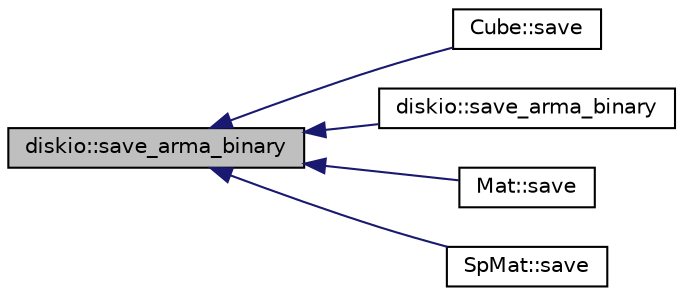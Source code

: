digraph "diskio::save_arma_binary"
{
  edge [fontname="Helvetica",fontsize="10",labelfontname="Helvetica",labelfontsize="10"];
  node [fontname="Helvetica",fontsize="10",shape=record];
  rankdir="LR";
  Node1 [label="diskio::save_arma_binary",height=0.2,width=0.4,color="black", fillcolor="grey75", style="filled" fontcolor="black"];
  Node1 -> Node2 [dir="back",color="midnightblue",fontsize="10",style="solid",fontname="Helvetica"];
  Node2 [label="Cube::save",height=0.2,width=0.4,color="black", fillcolor="white", style="filled",URL="$group___cube.html#ga5a648d4ca1600224245ab7d46ca47a78",tooltip="save the cube to a file"];
  Node1 -> Node3 [dir="back",color="midnightblue",fontsize="10",style="solid",fontname="Helvetica"];
  Node3 [label="diskio::save_arma_binary",height=0.2,width=0.4,color="black", fillcolor="white", style="filled",URL="$group__diskio.html#gaf9d3ae770eda8486865b043cd75e5860"];
  Node1 -> Node4 [dir="back",color="midnightblue",fontsize="10",style="solid",fontname="Helvetica"];
  Node4 [label="Mat::save",height=0.2,width=0.4,color="black", fillcolor="white", style="filled",URL="$group___mat.html#gad29ecbcc752a7a2b2ec5c234bcec31a4",tooltip="save the matrix to a file"];
  Node1 -> Node5 [dir="back",color="midnightblue",fontsize="10",style="solid",fontname="Helvetica"];
  Node5 [label="SpMat::save",height=0.2,width=0.4,color="black", fillcolor="white", style="filled",URL="$group___sp_mat.html#gaab9ad04ae65cc09f087c7f41987c6e7e",tooltip="save the matrix to a file"];
}
